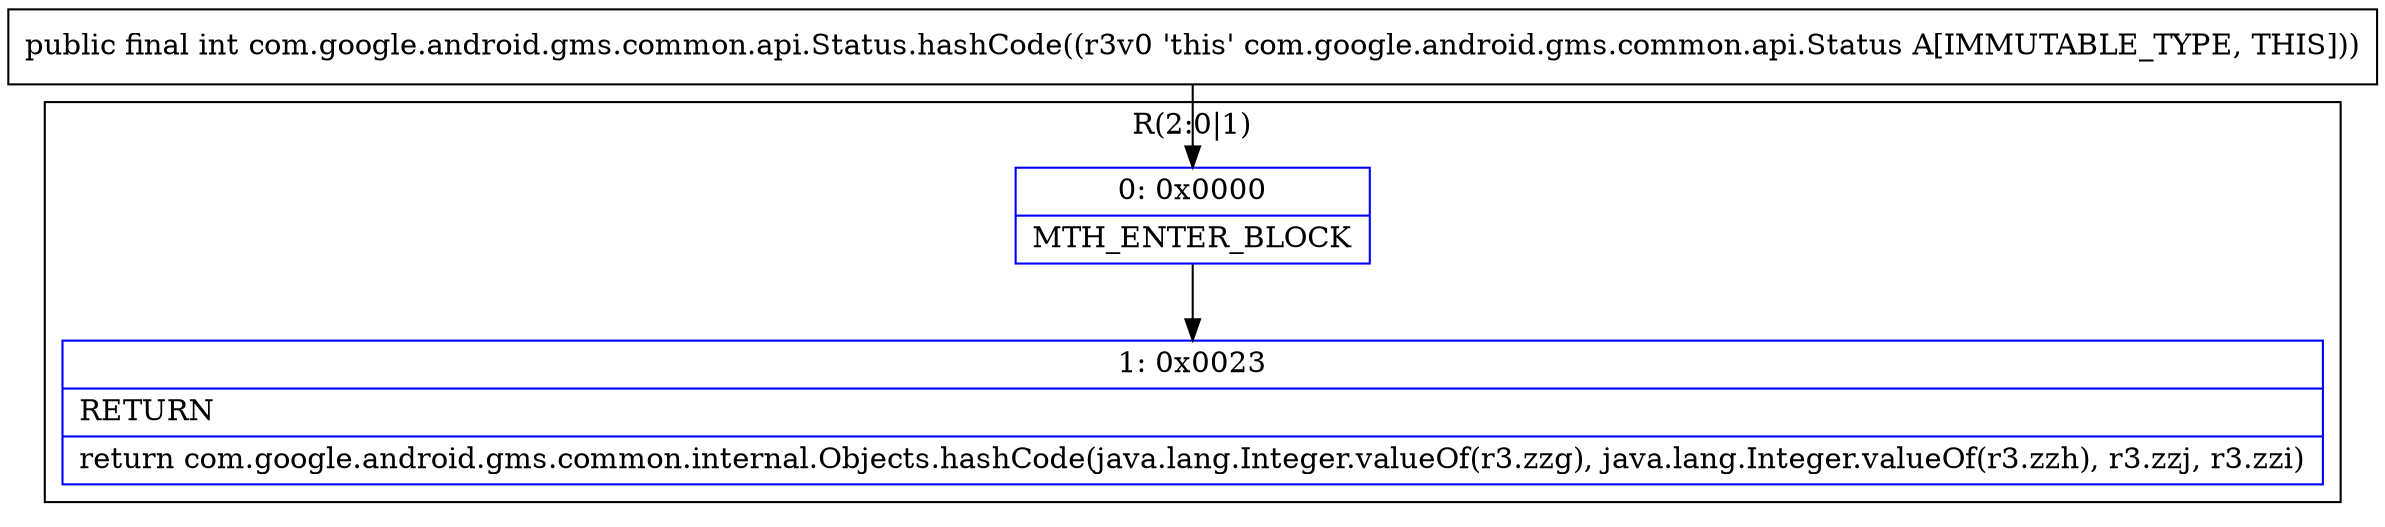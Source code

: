 digraph "CFG forcom.google.android.gms.common.api.Status.hashCode()I" {
subgraph cluster_Region_130886291 {
label = "R(2:0|1)";
node [shape=record,color=blue];
Node_0 [shape=record,label="{0\:\ 0x0000|MTH_ENTER_BLOCK\l}"];
Node_1 [shape=record,label="{1\:\ 0x0023|RETURN\l|return com.google.android.gms.common.internal.Objects.hashCode(java.lang.Integer.valueOf(r3.zzg), java.lang.Integer.valueOf(r3.zzh), r3.zzj, r3.zzi)\l}"];
}
MethodNode[shape=record,label="{public final int com.google.android.gms.common.api.Status.hashCode((r3v0 'this' com.google.android.gms.common.api.Status A[IMMUTABLE_TYPE, THIS])) }"];
MethodNode -> Node_0;
Node_0 -> Node_1;
}

